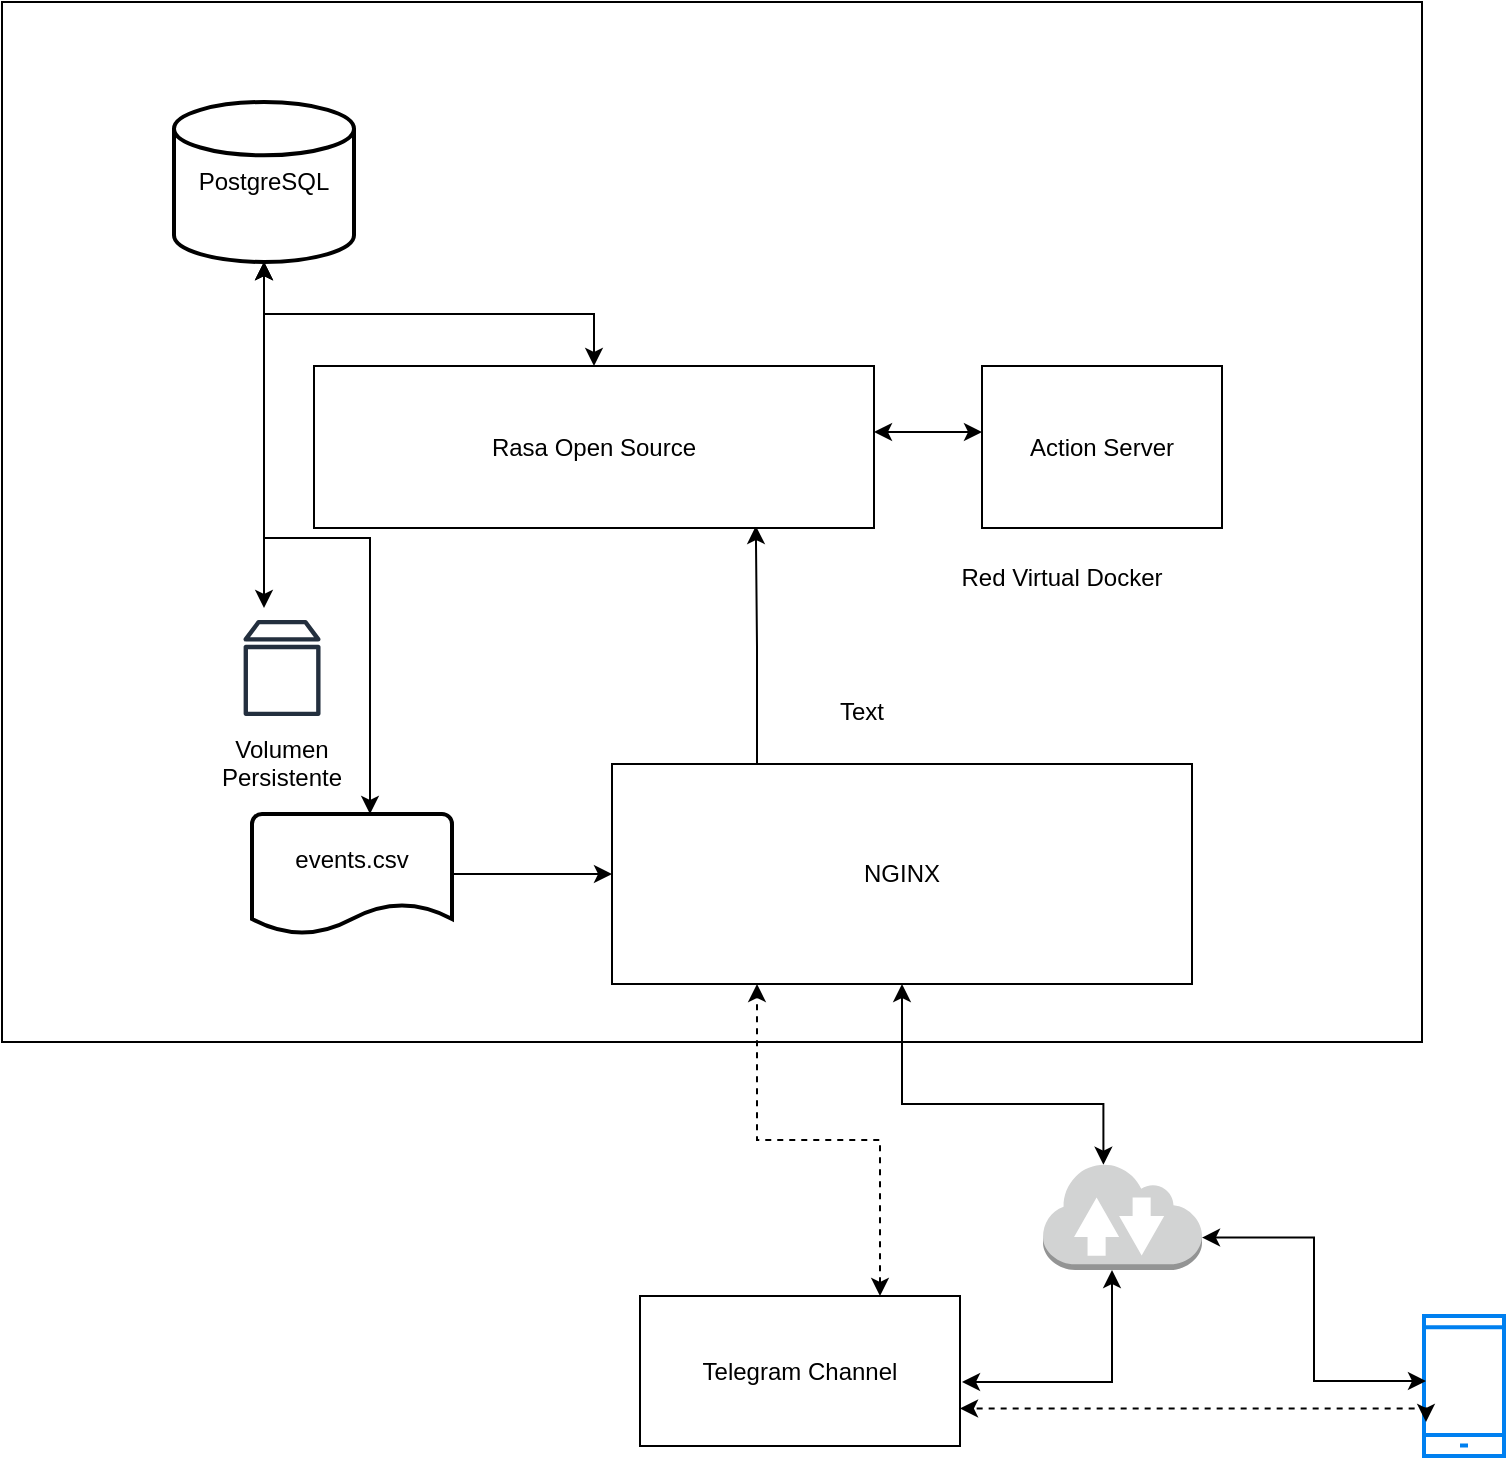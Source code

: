 <mxfile version="20.8.22" type="device"><diagram name="Page-1" id="qHd773pmfhCrxJTp6oCy"><mxGraphModel dx="2268" dy="702" grid="1" gridSize="10" guides="1" tooltips="1" connect="1" arrows="1" fold="1" page="1" pageScale="1" pageWidth="850" pageHeight="1100" math="0" shadow="0"><root><mxCell id="0"/><mxCell id="1" parent="0"/><mxCell id="6l1ESms25YiFoEXdd7DU-29" style="edgeStyle=orthogonalEdgeStyle;rounded=0;orthogonalLoop=1;jettySize=auto;html=1;startArrow=classic;startFill=1;" edge="1" parent="1" target="6l1ESms25YiFoEXdd7DU-28"><mxGeometry relative="1" as="geometry"><mxPoint x="470" y="830" as="sourcePoint"/><Array as="points"><mxPoint x="545" y="830"/></Array></mxGeometry></mxCell><mxCell id="o3UxUySIPo5IKs25dotd-13" value="Telegram Channel" style="rounded=0;whiteSpace=wrap;html=1;" parent="1" vertex="1"><mxGeometry x="309" y="787" width="160" height="75" as="geometry"/></mxCell><mxCell id="6l1ESms25YiFoEXdd7DU-3" value="" style="rounded=0;whiteSpace=wrap;html=1;" vertex="1" parent="1"><mxGeometry x="-10" y="140" width="710" height="520" as="geometry"/></mxCell><mxCell id="6l1ESms25YiFoEXdd7DU-4" style="edgeStyle=orthogonalEdgeStyle;rounded=0;orthogonalLoop=1;jettySize=auto;html=1;exitX=0.25;exitY=0;exitDx=0;exitDy=0;entryX=0.789;entryY=0.988;entryDx=0;entryDy=0;entryPerimeter=0;" edge="1" parent="1" source="6l1ESms25YiFoEXdd7DU-5" target="6l1ESms25YiFoEXdd7DU-6"><mxGeometry relative="1" as="geometry"/></mxCell><mxCell id="6l1ESms25YiFoEXdd7DU-5" value="NGINX" style="rounded=0;whiteSpace=wrap;html=1;" vertex="1" parent="1"><mxGeometry x="295" y="521" width="290" height="110" as="geometry"/></mxCell><mxCell id="6l1ESms25YiFoEXdd7DU-6" value="Rasa Open Source" style="rounded=0;whiteSpace=wrap;html=1;" vertex="1" parent="1"><mxGeometry x="146" y="322" width="280" height="81" as="geometry"/></mxCell><mxCell id="6l1ESms25YiFoEXdd7DU-7" value="" style="shape=image;html=1;verticalAlign=top;verticalLabelPosition=bottom;labelBackgroundColor=#ffffff;imageAspect=0;aspect=fixed;image=https://cdn1.iconfinder.com/data/icons/unicons-line-vol-3/24/docker-128.png" vertex="1" parent="1"><mxGeometry x="400" y="377" width="20" height="20" as="geometry"/></mxCell><mxCell id="6l1ESms25YiFoEXdd7DU-8" value="Action Server" style="rounded=0;whiteSpace=wrap;html=1;" vertex="1" parent="1"><mxGeometry x="480" y="322" width="120" height="81" as="geometry"/></mxCell><mxCell id="6l1ESms25YiFoEXdd7DU-9" style="edgeStyle=orthogonalEdgeStyle;rounded=0;orthogonalLoop=1;jettySize=auto;html=1;entryX=1;entryY=0.407;entryDx=0;entryDy=0;entryPerimeter=0;startArrow=classic;startFill=1;" edge="1" parent="1" source="6l1ESms25YiFoEXdd7DU-8" target="6l1ESms25YiFoEXdd7DU-6"><mxGeometry relative="1" as="geometry"><Array as="points"><mxPoint x="440" y="355"/><mxPoint x="440" y="355"/></Array></mxGeometry></mxCell><mxCell id="6l1ESms25YiFoEXdd7DU-10" value="" style="shape=image;html=1;verticalAlign=top;verticalLabelPosition=bottom;labelBackgroundColor=#ffffff;imageAspect=0;aspect=fixed;image=https://cdn1.iconfinder.com/data/icons/unicons-line-vol-3/24/docker-128.png" vertex="1" parent="1"><mxGeometry x="570" y="383" width="20" height="20" as="geometry"/></mxCell><mxCell id="6l1ESms25YiFoEXdd7DU-11" value="&lt;div&gt;Red Virtual Docker&lt;br&gt;&lt;/div&gt;" style="text;html=1;strokeColor=none;fillColor=none;align=center;verticalAlign=middle;whiteSpace=wrap;rounded=0;" vertex="1" parent="1"><mxGeometry x="450" y="413" width="140" height="30" as="geometry"/></mxCell><mxCell id="6l1ESms25YiFoEXdd7DU-12" value="PostgreSQL" style="strokeWidth=2;html=1;shape=mxgraph.flowchart.database;whiteSpace=wrap;" vertex="1" parent="1"><mxGeometry x="76" y="190" width="90" height="80" as="geometry"/></mxCell><mxCell id="6l1ESms25YiFoEXdd7DU-13" style="edgeStyle=orthogonalEdgeStyle;rounded=0;orthogonalLoop=1;jettySize=auto;html=1;entryX=0.5;entryY=1;entryDx=0;entryDy=0;entryPerimeter=0;startArrow=classic;startFill=1;" edge="1" parent="1" source="6l1ESms25YiFoEXdd7DU-6" target="6l1ESms25YiFoEXdd7DU-12"><mxGeometry relative="1" as="geometry"/></mxCell><mxCell id="6l1ESms25YiFoEXdd7DU-14" value="" style="shape=image;html=1;verticalAlign=top;verticalLabelPosition=bottom;labelBackgroundColor=#ffffff;imageAspect=0;aspect=fixed;image=https://cdn1.iconfinder.com/data/icons/unicons-line-vol-3/24/docker-128.png" vertex="1" parent="1"><mxGeometry x="146" y="243" width="20" height="20" as="geometry"/></mxCell><mxCell id="6l1ESms25YiFoEXdd7DU-15" value="" style="edgeStyle=orthogonalEdgeStyle;rounded=0;orthogonalLoop=1;jettySize=auto;html=1;startArrow=classic;startFill=1;" edge="1" parent="1" source="6l1ESms25YiFoEXdd7DU-16" target="6l1ESms25YiFoEXdd7DU-12"><mxGeometry relative="1" as="geometry"><Array as="points"><mxPoint x="121" y="400"/><mxPoint x="121" y="400"/></Array></mxGeometry></mxCell><mxCell id="6l1ESms25YiFoEXdd7DU-16" value="" style="sketch=0;outlineConnect=0;fontColor=#232F3E;gradientColor=none;strokeColor=#232F3E;fillColor=#ffffff;dashed=0;verticalLabelPosition=bottom;verticalAlign=top;align=center;html=1;fontSize=12;fontStyle=0;aspect=fixed;shape=mxgraph.aws4.resourceIcon;resIcon=mxgraph.aws4.volume;" vertex="1" parent="1"><mxGeometry x="100" y="443" width="60" height="60" as="geometry"/></mxCell><mxCell id="6l1ESms25YiFoEXdd7DU-17" value="&lt;div&gt;Volumen Persistente&lt;/div&gt;&lt;div&gt;&lt;br&gt;&lt;/div&gt;" style="text;html=1;strokeColor=none;fillColor=none;align=center;verticalAlign=middle;whiteSpace=wrap;rounded=0;" vertex="1" parent="1"><mxGeometry x="100" y="513" width="60" height="30" as="geometry"/></mxCell><mxCell id="6l1ESms25YiFoEXdd7DU-18" value="" style="edgeStyle=orthogonalEdgeStyle;rounded=0;orthogonalLoop=1;jettySize=auto;html=1;startArrow=none;startFill=0;" edge="1" parent="1" source="6l1ESms25YiFoEXdd7DU-19" target="6l1ESms25YiFoEXdd7DU-5"><mxGeometry relative="1" as="geometry"/></mxCell><mxCell id="6l1ESms25YiFoEXdd7DU-19" value="&lt;div&gt;events.csv&lt;/div&gt;&lt;div&gt;&lt;br&gt;&lt;/div&gt;" style="strokeWidth=2;html=1;shape=mxgraph.flowchart.document2;whiteSpace=wrap;size=0.25;" vertex="1" parent="1"><mxGeometry x="115" y="546" width="100" height="60" as="geometry"/></mxCell><mxCell id="6l1ESms25YiFoEXdd7DU-20" style="edgeStyle=orthogonalEdgeStyle;rounded=0;orthogonalLoop=1;jettySize=auto;html=1;entryX=0.59;entryY=0;entryDx=0;entryDy=0;entryPerimeter=0;startArrow=classic;startFill=1;" edge="1" parent="1" source="6l1ESms25YiFoEXdd7DU-12" target="6l1ESms25YiFoEXdd7DU-19"><mxGeometry relative="1" as="geometry"/></mxCell><mxCell id="6l1ESms25YiFoEXdd7DU-21" value="Text" style="text;html=1;strokeColor=none;fillColor=none;align=center;verticalAlign=middle;whiteSpace=wrap;rounded=0;" vertex="1" parent="1"><mxGeometry x="390" y="480" width="60" height="30" as="geometry"/></mxCell><mxCell id="6l1ESms25YiFoEXdd7DU-23" value="" style="shape=image;html=1;verticalAlign=top;verticalLabelPosition=bottom;labelBackgroundColor=#ffffff;imageAspect=0;aspect=fixed;image=https://cdn2.iconfinder.com/data/icons/css-vol-1/24/digitalocean-128.png" vertex="1" parent="1"><mxGeometry x="10" y="600" width="40" height="40" as="geometry"/></mxCell><mxCell id="6l1ESms25YiFoEXdd7DU-26" value="" style="html=1;verticalLabelPosition=bottom;align=center;labelBackgroundColor=#ffffff;verticalAlign=top;strokeWidth=2;strokeColor=#0080F0;shadow=0;dashed=0;shape=mxgraph.ios7.icons.smartphone;" vertex="1" parent="1"><mxGeometry x="701" y="797" width="40" height="70" as="geometry"/></mxCell><mxCell id="6l1ESms25YiFoEXdd7DU-30" style="edgeStyle=orthogonalEdgeStyle;rounded=0;orthogonalLoop=1;jettySize=auto;html=1;exitX=0;exitY=0.5;exitDx=0;exitDy=0;entryX=1;entryY=0.7;entryDx=0;entryDy=0;entryPerimeter=0;startArrow=classic;startFill=1;" edge="1" parent="1" source="6l1ESms25YiFoEXdd7DU-27" target="6l1ESms25YiFoEXdd7DU-28"><mxGeometry relative="1" as="geometry"/></mxCell><mxCell id="6l1ESms25YiFoEXdd7DU-31" style="edgeStyle=orthogonalEdgeStyle;rounded=0;orthogonalLoop=1;jettySize=auto;html=1;exitX=0;exitY=1;exitDx=0;exitDy=0;entryX=1;entryY=0.75;entryDx=0;entryDy=0;startArrow=classic;startFill=1;dashed=1;" edge="1" parent="1" source="6l1ESms25YiFoEXdd7DU-27" target="o3UxUySIPo5IKs25dotd-13"><mxGeometry relative="1" as="geometry"><Array as="points"><mxPoint x="702" y="843"/></Array></mxGeometry></mxCell><mxCell id="6l1ESms25YiFoEXdd7DU-27" value="" style="shape=image;html=1;verticalAlign=top;verticalLabelPosition=bottom;labelBackgroundColor=#ffffff;imageAspect=0;aspect=fixed;image=https://cdn1.iconfinder.com/data/icons/unicons-line-vol-6/24/telegram-128.png" vertex="1" parent="1"><mxGeometry x="702" y="809" width="41" height="41" as="geometry"/></mxCell><mxCell id="6l1ESms25YiFoEXdd7DU-32" style="edgeStyle=orthogonalEdgeStyle;rounded=0;orthogonalLoop=1;jettySize=auto;html=1;exitX=0.38;exitY=0.025;exitDx=0;exitDy=0;exitPerimeter=0;startArrow=classic;startFill=1;" edge="1" parent="1" source="6l1ESms25YiFoEXdd7DU-28" target="6l1ESms25YiFoEXdd7DU-5"><mxGeometry relative="1" as="geometry"><Array as="points"><mxPoint x="440" y="691"/></Array></mxGeometry></mxCell><mxCell id="6l1ESms25YiFoEXdd7DU-28" value="" style="outlineConnect=0;dashed=0;verticalLabelPosition=bottom;verticalAlign=top;align=center;html=1;shape=mxgraph.aws3.internet_2;fillColor=#D2D3D3;gradientColor=none;" vertex="1" parent="1"><mxGeometry x="510.5" y="720" width="79.5" height="54" as="geometry"/></mxCell><mxCell id="6l1ESms25YiFoEXdd7DU-33" style="edgeStyle=orthogonalEdgeStyle;rounded=0;orthogonalLoop=1;jettySize=auto;html=1;exitX=0.75;exitY=0;exitDx=0;exitDy=0;entryX=0.25;entryY=1;entryDx=0;entryDy=0;startArrow=classic;startFill=1;dashed=1;" edge="1" parent="1" source="o3UxUySIPo5IKs25dotd-13" target="6l1ESms25YiFoEXdd7DU-5"><mxGeometry relative="1" as="geometry"/></mxCell></root></mxGraphModel></diagram></mxfile>